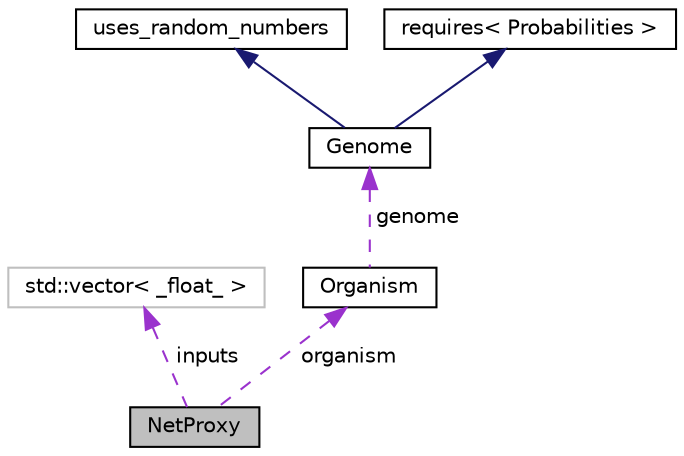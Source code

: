 digraph "NetProxy"
{
  edge [fontname="Helvetica",fontsize="10",labelfontname="Helvetica",labelfontsize="10"];
  node [fontname="Helvetica",fontsize="10",shape=record];
  Node1 [label="NetProxy",height=0.2,width=0.4,color="black", fillcolor="grey75", style="filled" fontcolor="black"];
  Node2 -> Node1 [dir="back",color="darkorchid3",fontsize="10",style="dashed",label=" inputs" ,fontname="Helvetica"];
  Node2 [label="std::vector\< _float_ \>",height=0.2,width=0.4,color="grey75", fillcolor="white", style="filled"];
  Node3 -> Node1 [dir="back",color="darkorchid3",fontsize="10",style="dashed",label=" organism" ,fontname="Helvetica"];
  Node3 [label="Organism",height=0.2,width=0.4,color="black", fillcolor="white", style="filled",URL="$structOrganism.html"];
  Node4 -> Node3 [dir="back",color="darkorchid3",fontsize="10",style="dashed",label=" genome" ,fontname="Helvetica"];
  Node4 [label="Genome",height=0.2,width=0.4,color="black", fillcolor="white", style="filled",URL="$classGenome.html"];
  Node5 -> Node4 [dir="back",color="midnightblue",fontsize="10",style="solid",fontname="Helvetica"];
  Node5 [label="uses_random_numbers",height=0.2,width=0.4,color="black", fillcolor="white", style="filled",URL="$classuses__random__numbers.html"];
  Node6 -> Node4 [dir="back",color="midnightblue",fontsize="10",style="solid",fontname="Helvetica"];
  Node6 [label="requires\< Probabilities \>",height=0.2,width=0.4,color="black", fillcolor="white", style="filled",URL="$classrequires.html"];
}
